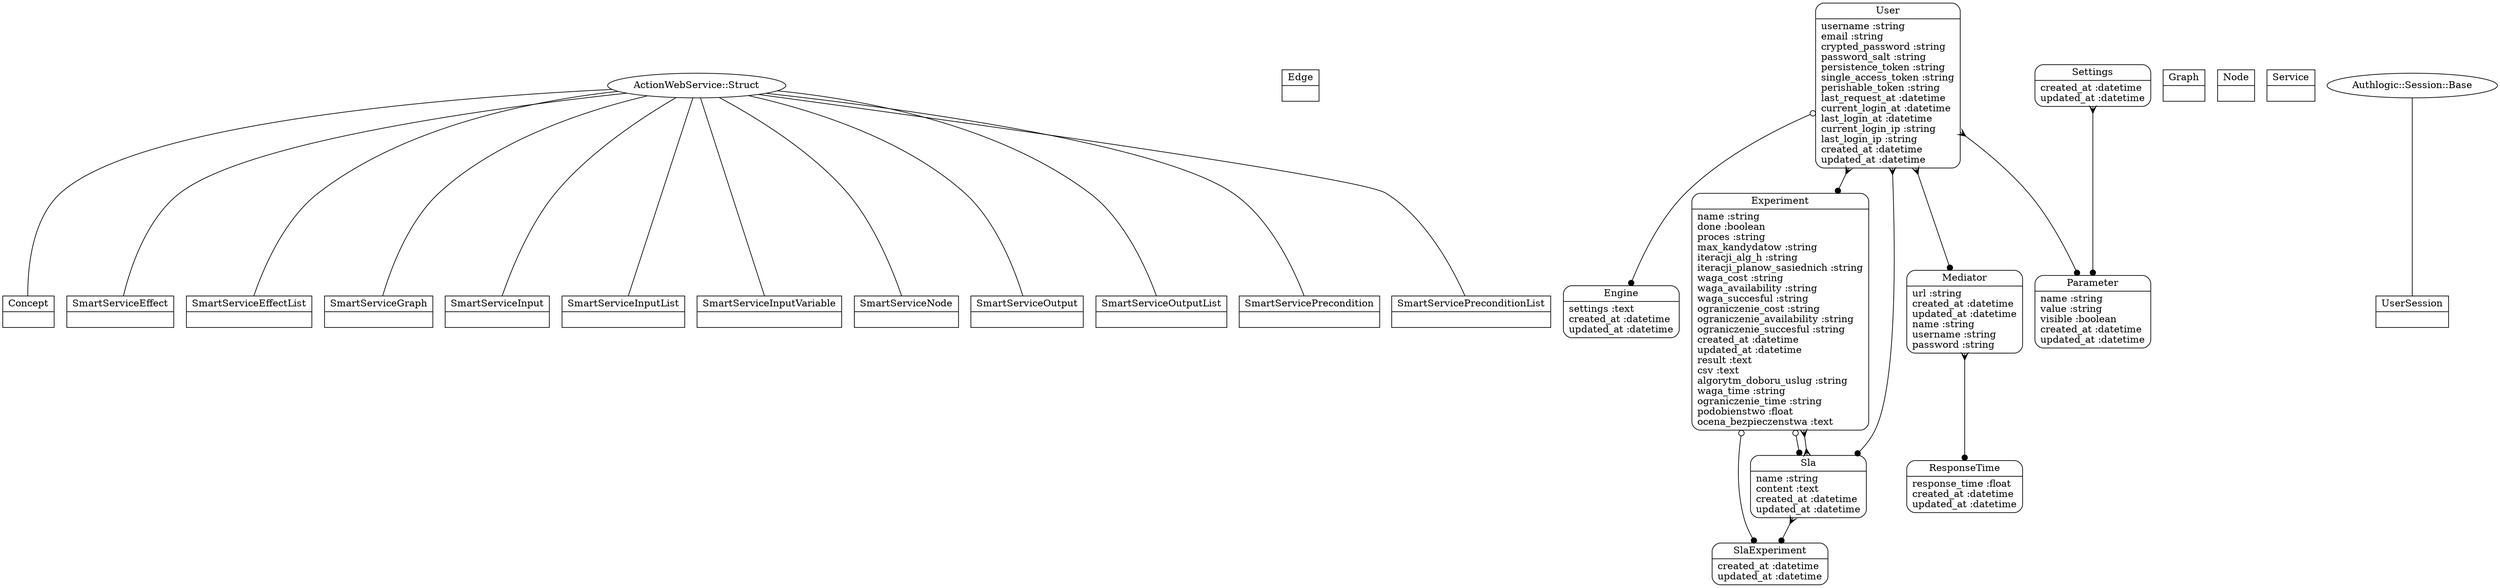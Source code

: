 digraph models_diagram {
	graph[overlap=false, splines=true]
	"Concept" [shape=record, label="{Concept|}"]
	"Edge" [shape=record, label="{Edge|}"]
	"Engine" [shape=Mrecord, label="{Engine|settings :text\lcreated_at :datetime\lupdated_at :datetime\l}"]
	"Experiment" [shape=Mrecord, label="{Experiment|name :string\ldone :boolean\lproces :string\lmax_kandydatow :string\literacji_alg_h :string\literacji_planow_sasiednich :string\lwaga_cost :string\lwaga_availability :string\lwaga_succesful :string\lograniczenie_cost :string\lograniczenie_availability :string\lograniczenie_succesful :string\lcreated_at :datetime\lupdated_at :datetime\lresult :text\lcsv :text\lalgorytm_doboru_uslug :string\lwaga_time :string\lograniczenie_time :string\lpodobienstwo :float\locena_bezpieczenstwa :text\l}"]
	"Graph" [shape=record, label="{Graph|}"]
	"Mediator" [shape=Mrecord, label="{Mediator|url :string\lcreated_at :datetime\lupdated_at :datetime\lname :string\lusername :string\lpassword :string\l}"]
	"Node" [shape=record, label="{Node|}"]
	"Parameter" [shape=Mrecord, label="{Parameter|name :string\lvalue :string\lvisible :boolean\lcreated_at :datetime\lupdated_at :datetime\l}"]
	"ResponseTime" [shape=Mrecord, label="{ResponseTime|response_time :float\lcreated_at :datetime\lupdated_at :datetime\l}"]
	"Service" [shape=record, label="{Service|}"]
	"Settings" [shape=Mrecord, label="{Settings|created_at :datetime\lupdated_at :datetime\l}"]
	"Sla" [shape=Mrecord, label="{Sla|name :string\lcontent :text\lcreated_at :datetime\lupdated_at :datetime\l}"]
	"SlaExperiment" [shape=Mrecord, label="{SlaExperiment|created_at :datetime\lupdated_at :datetime\l}"]
	"SmartServiceEffect" [shape=record, label="{SmartServiceEffect|}"]
	"SmartServiceEffectList" [shape=record, label="{SmartServiceEffectList|}"]
	"SmartServiceGraph" [shape=record, label="{SmartServiceGraph|}"]
	"SmartServiceInput" [shape=record, label="{SmartServiceInput|}"]
	"SmartServiceInputList" [shape=record, label="{SmartServiceInputList|}"]
	"SmartServiceInputVariable" [shape=record, label="{SmartServiceInputVariable|}"]
	"SmartServiceNode" [shape=record, label="{SmartServiceNode|}"]
	"SmartServiceOutput" [shape=record, label="{SmartServiceOutput|}"]
	"SmartServiceOutputList" [shape=record, label="{SmartServiceOutputList|}"]
	"SmartServicePrecondition" [shape=record, label="{SmartServicePrecondition|}"]
	"SmartServicePreconditionList" [shape=record, label="{SmartServicePreconditionList|}"]
	"User" [shape=Mrecord, label="{User|username :string\lemail :string\lcrypted_password :string\lpassword_salt :string\lpersistence_token :string\lsingle_access_token :string\lperishable_token :string\llast_request_at :datetime\lcurrent_login_at :datetime\llast_login_at :datetime\lcurrent_login_ip :string\llast_login_ip :string\lcreated_at :datetime\lupdated_at :datetime\l}"]
	"UserSession" [shape=record, label="{UserSession|}"]
	"ActionWebService::Struct" -> "Concept" [label="", arrowhead="none", arrowtail="onormal"]
	"Experiment" -> "Sla" [arrowtail=odot, arrowhead=dot, dir=both]
	"Experiment" -> "SlaExperiment" [arrowtail=odot, arrowhead=dot, dir=both]
	"Mediator" -> "ResponseTime" [arrowtail=crow, arrowhead=dot, dir=both]
	"Settings" -> "Parameter" [arrowtail=crow, arrowhead=dot, dir=both]
	"Sla" -> "Experiment" [arrowtail=crow, arrowhead=crow, dir=both]
	"Sla" -> "SlaExperiment" [arrowtail=crow, arrowhead=dot, dir=both]
	"ActionWebService::Struct" -> "SmartServiceEffect" [label="", arrowhead="none", arrowtail="onormal"]
	"ActionWebService::Struct" -> "SmartServiceEffectList" [label="", arrowhead="none", arrowtail="onormal"]
	"ActionWebService::Struct" -> "SmartServiceGraph" [label="", arrowhead="none", arrowtail="onormal"]
	"ActionWebService::Struct" -> "SmartServiceInput" [label="", arrowhead="none", arrowtail="onormal"]
	"ActionWebService::Struct" -> "SmartServiceInputList" [label="", arrowhead="none", arrowtail="onormal"]
	"ActionWebService::Struct" -> "SmartServiceInputVariable" [label="", arrowhead="none", arrowtail="onormal"]
	"ActionWebService::Struct" -> "SmartServiceNode" [label="", arrowhead="none", arrowtail="onormal"]
	"ActionWebService::Struct" -> "SmartServiceOutput" [label="", arrowhead="none", arrowtail="onormal"]
	"ActionWebService::Struct" -> "SmartServiceOutputList" [label="", arrowhead="none", arrowtail="onormal"]
	"ActionWebService::Struct" -> "SmartServicePrecondition" [label="", arrowhead="none", arrowtail="onormal"]
	"ActionWebService::Struct" -> "SmartServicePreconditionList" [label="", arrowhead="none", arrowtail="onormal"]
	"User" -> "Mediator" [arrowtail=crow, arrowhead=dot, dir=both]
	"User" -> "Experiment" [arrowtail=crow, arrowhead=dot, dir=both]
	"User" -> "Engine" [arrowtail=odot, arrowhead=dot, dir=both]
	"User" -> "Parameter" [arrowtail=crow, arrowhead=dot, dir=both]
	"User" -> "Sla" [arrowtail=crow, arrowhead=dot, dir=both]
	"Authlogic::Session::Base" -> "UserSession" [label="", arrowhead="none", arrowtail="onormal"]
}
